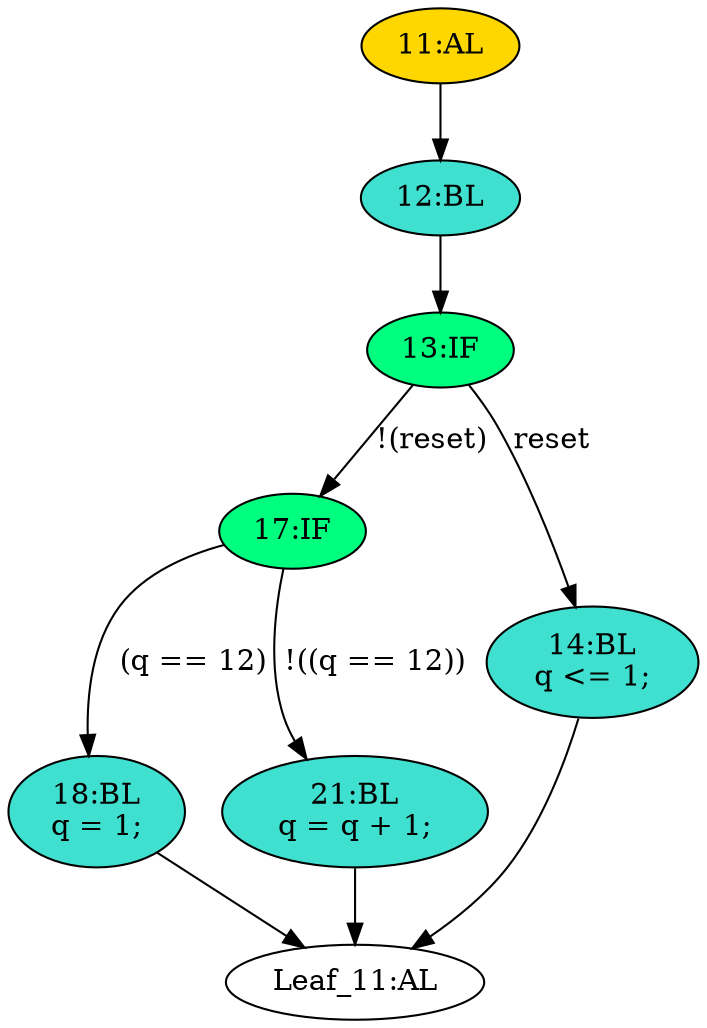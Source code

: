 strict digraph "" {
	node [label="\N"];
	"17:IF"	[ast="<pyverilog.vparser.ast.IfStatement object at 0x7ff3dd1974d0>",
		fillcolor=springgreen,
		label="17:IF",
		statements="[]",
		style=filled,
		typ=IfStatement];
	"18:BL"	[ast="<pyverilog.vparser.ast.Block object at 0x7ff3dd197890>",
		fillcolor=turquoise,
		label="18:BL
q = 1;",
		statements="[<pyverilog.vparser.ast.BlockingSubstitution object at 0x7ff3dd1978d0>]",
		style=filled,
		typ=Block];
	"17:IF" -> "18:BL"	[cond="['q']",
		label="(q == 12)",
		lineno=17];
	"21:BL"	[ast="<pyverilog.vparser.ast.Block object at 0x7ff3dd197610>",
		fillcolor=turquoise,
		label="21:BL
q = q + 1;",
		statements="[<pyverilog.vparser.ast.BlockingSubstitution object at 0x7ff3dd197650>]",
		style=filled,
		typ=Block];
	"17:IF" -> "21:BL"	[cond="['q']",
		label="!((q == 12))",
		lineno=17];
	"14:BL"	[ast="<pyverilog.vparser.ast.Block object at 0x7ff3dd197c50>",
		fillcolor=turquoise,
		label="14:BL
q <= 1;",
		statements="[<pyverilog.vparser.ast.NonblockingSubstitution object at 0x7ff3dd197ad0>]",
		style=filled,
		typ=Block];
	"Leaf_11:AL"	[def_var="['q']",
		label="Leaf_11:AL"];
	"14:BL" -> "Leaf_11:AL"	[cond="[]",
		lineno=None];
	"13:IF"	[ast="<pyverilog.vparser.ast.IfStatement object at 0x7ff3dd197ed0>",
		fillcolor=springgreen,
		label="13:IF",
		statements="[]",
		style=filled,
		typ=IfStatement];
	"13:IF" -> "17:IF"	[cond="['reset']",
		label="!(reset)",
		lineno=13];
	"13:IF" -> "14:BL"	[cond="['reset']",
		label=reset,
		lineno=13];
	"18:BL" -> "Leaf_11:AL"	[cond="[]",
		lineno=None];
	"12:BL"	[ast="<pyverilog.vparser.ast.Block object at 0x7ff3dd197e90>",
		fillcolor=turquoise,
		label="12:BL",
		statements="[]",
		style=filled,
		typ=Block];
	"12:BL" -> "13:IF"	[cond="[]",
		lineno=None];
	"11:AL"	[ast="<pyverilog.vparser.ast.Always object at 0x7ff3dd197d10>",
		clk_sens=True,
		fillcolor=gold,
		label="11:AL",
		sens="['clk', 'reset']",
		statements="[]",
		style=filled,
		typ=Always,
		use_var="['reset', 'q']"];
	"11:AL" -> "12:BL"	[cond="[]",
		lineno=None];
	"21:BL" -> "Leaf_11:AL"	[cond="[]",
		lineno=None];
}
